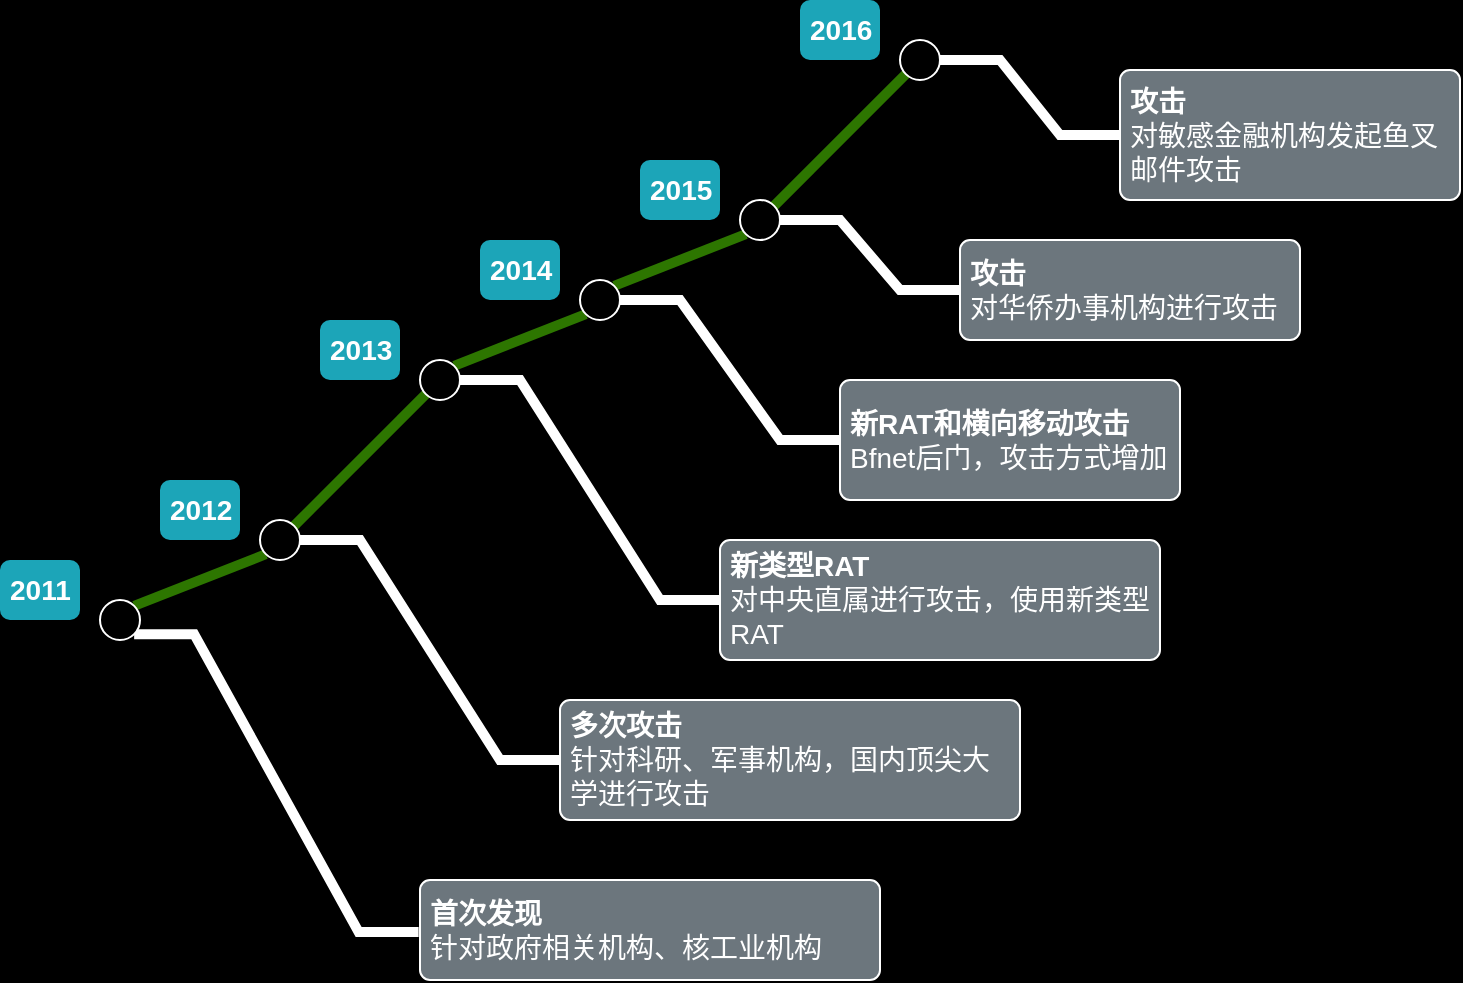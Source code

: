 <mxfile version="15.5.4" type="github">
  <diagram id="l8hXMBHkgcEJcSW0mbfh" name="Page-1">
    <mxGraphModel dx="782" dy="468" grid="1" gridSize="10" guides="1" tooltips="1" connect="1" arrows="1" fold="1" page="1" pageScale="1" pageWidth="1169" pageHeight="827" background="#000000" math="0" shadow="0">
      <root>
        <mxCell id="0" />
        <mxCell id="1" parent="0" />
        <mxCell id="AwgvvjsewiyqDhPSgxjb-43" style="edgeStyle=orthogonalEdgeStyle;rounded=0;orthogonalLoop=1;jettySize=auto;html=1;exitX=1;exitY=0;exitDx=0;exitDy=0;entryX=0;entryY=1;entryDx=0;entryDy=0;endArrow=none;endFill=0;strokeWidth=5;" edge="1" parent="1" source="AwgvvjsewiyqDhPSgxjb-32" target="AwgvvjsewiyqDhPSgxjb-34">
          <mxGeometry relative="1" as="geometry" />
        </mxCell>
        <mxCell id="AwgvvjsewiyqDhPSgxjb-44" style="edgeStyle=none;rounded=0;orthogonalLoop=1;jettySize=auto;html=1;exitX=1;exitY=0;exitDx=0;exitDy=0;entryX=0;entryY=1;entryDx=0;entryDy=0;endArrow=none;endFill=0;strokeWidth=5;fillColor=#60a917;strokeColor=#2D7600;" edge="1" parent="1" source="AwgvvjsewiyqDhPSgxjb-32" target="AwgvvjsewiyqDhPSgxjb-34">
          <mxGeometry relative="1" as="geometry" />
        </mxCell>
        <mxCell id="AwgvvjsewiyqDhPSgxjb-64" style="edgeStyle=entityRelationEdgeStyle;rounded=0;orthogonalLoop=1;jettySize=auto;html=1;exitX=1;exitY=1;exitDx=0;exitDy=0;entryX=-0.003;entryY=0.52;entryDx=0;entryDy=0;entryPerimeter=0;endArrow=none;endFill=0;strokeWidth=5;strokeColor=#FFFFFF;elbow=vertical;" edge="1" parent="1" source="AwgvvjsewiyqDhPSgxjb-32" target="AwgvvjsewiyqDhPSgxjb-63">
          <mxGeometry relative="1" as="geometry" />
        </mxCell>
        <mxCell id="AwgvvjsewiyqDhPSgxjb-32" value="" style="ellipse;whiteSpace=wrap;html=1;aspect=fixed;strokeColor=#FFFFFF;fillColor=#000000;" vertex="1" parent="1">
          <mxGeometry x="190" y="350" width="20" height="20" as="geometry" />
        </mxCell>
        <mxCell id="AwgvvjsewiyqDhPSgxjb-45" style="edgeStyle=none;rounded=0;orthogonalLoop=1;jettySize=auto;html=1;exitX=1;exitY=0;exitDx=0;exitDy=0;entryX=0;entryY=1;entryDx=0;entryDy=0;endArrow=none;endFill=0;strokeWidth=5;fillColor=#60a917;strokeColor=#2D7600;" edge="1" parent="1" source="AwgvvjsewiyqDhPSgxjb-34" target="AwgvvjsewiyqDhPSgxjb-35">
          <mxGeometry relative="1" as="geometry" />
        </mxCell>
        <mxCell id="AwgvvjsewiyqDhPSgxjb-66" style="edgeStyle=entityRelationEdgeStyle;rounded=0;orthogonalLoop=1;jettySize=auto;html=1;exitX=1;exitY=0.5;exitDx=0;exitDy=0;endArrow=none;endFill=0;strokeColor=#FFFFFF;strokeWidth=5;" edge="1" parent="1" source="AwgvvjsewiyqDhPSgxjb-34" target="AwgvvjsewiyqDhPSgxjb-65">
          <mxGeometry relative="1" as="geometry" />
        </mxCell>
        <mxCell id="AwgvvjsewiyqDhPSgxjb-34" value="" style="ellipse;whiteSpace=wrap;html=1;aspect=fixed;strokeColor=#FFFFFF;fillColor=#000000;" vertex="1" parent="1">
          <mxGeometry x="270" y="310" width="20" height="20" as="geometry" />
        </mxCell>
        <mxCell id="AwgvvjsewiyqDhPSgxjb-46" style="edgeStyle=none;rounded=0;orthogonalLoop=1;jettySize=auto;html=1;exitX=1;exitY=0;exitDx=0;exitDy=0;entryX=0;entryY=1;entryDx=0;entryDy=0;endArrow=none;endFill=0;strokeWidth=5;fillColor=#60a917;strokeColor=#2D7600;" edge="1" parent="1" source="AwgvvjsewiyqDhPSgxjb-35" target="AwgvvjsewiyqDhPSgxjb-39">
          <mxGeometry relative="1" as="geometry" />
        </mxCell>
        <mxCell id="AwgvvjsewiyqDhPSgxjb-69" style="edgeStyle=entityRelationEdgeStyle;rounded=0;orthogonalLoop=1;jettySize=auto;html=1;exitX=1;exitY=0.5;exitDx=0;exitDy=0;endArrow=none;endFill=0;strokeColor=#FFFFFF;strokeWidth=5;" edge="1" parent="1" source="AwgvvjsewiyqDhPSgxjb-35" target="AwgvvjsewiyqDhPSgxjb-67">
          <mxGeometry relative="1" as="geometry" />
        </mxCell>
        <mxCell id="AwgvvjsewiyqDhPSgxjb-35" value="" style="ellipse;whiteSpace=wrap;html=1;aspect=fixed;strokeColor=#FFFFFF;fillColor=#000000;" vertex="1" parent="1">
          <mxGeometry x="350" y="230" width="20" height="20" as="geometry" />
        </mxCell>
        <mxCell id="AwgvvjsewiyqDhPSgxjb-47" style="edgeStyle=none;rounded=0;orthogonalLoop=1;jettySize=auto;html=1;exitX=1;exitY=0;exitDx=0;exitDy=0;entryX=0;entryY=1;entryDx=0;entryDy=0;endArrow=none;endFill=0;strokeWidth=5;fillColor=#60a917;strokeColor=#2D7600;" edge="1" parent="1" source="AwgvvjsewiyqDhPSgxjb-39" target="AwgvvjsewiyqDhPSgxjb-40">
          <mxGeometry relative="1" as="geometry" />
        </mxCell>
        <mxCell id="AwgvvjsewiyqDhPSgxjb-71" style="edgeStyle=entityRelationEdgeStyle;rounded=0;orthogonalLoop=1;jettySize=auto;html=1;exitX=1;exitY=0.5;exitDx=0;exitDy=0;endArrow=none;endFill=0;strokeColor=#FFFFFF;strokeWidth=5;" edge="1" parent="1" source="AwgvvjsewiyqDhPSgxjb-39" target="AwgvvjsewiyqDhPSgxjb-70">
          <mxGeometry relative="1" as="geometry" />
        </mxCell>
        <mxCell id="AwgvvjsewiyqDhPSgxjb-39" value="" style="ellipse;whiteSpace=wrap;html=1;aspect=fixed;strokeColor=#FFFFFF;fillColor=#000000;" vertex="1" parent="1">
          <mxGeometry x="430" y="190" width="20" height="20" as="geometry" />
        </mxCell>
        <mxCell id="AwgvvjsewiyqDhPSgxjb-48" style="edgeStyle=none;rounded=0;orthogonalLoop=1;jettySize=auto;html=1;exitX=1;exitY=0;exitDx=0;exitDy=0;entryX=0;entryY=1;entryDx=0;entryDy=0;endArrow=none;endFill=0;strokeWidth=5;fillColor=#60a917;strokeColor=#2D7600;" edge="1" parent="1" source="AwgvvjsewiyqDhPSgxjb-40" target="AwgvvjsewiyqDhPSgxjb-41">
          <mxGeometry relative="1" as="geometry" />
        </mxCell>
        <mxCell id="AwgvvjsewiyqDhPSgxjb-73" style="edgeStyle=entityRelationEdgeStyle;rounded=0;orthogonalLoop=1;jettySize=auto;html=1;exitX=1;exitY=0.5;exitDx=0;exitDy=0;endArrow=none;endFill=0;strokeColor=#FFFFFF;strokeWidth=5;" edge="1" parent="1" source="AwgvvjsewiyqDhPSgxjb-40" target="AwgvvjsewiyqDhPSgxjb-72">
          <mxGeometry relative="1" as="geometry" />
        </mxCell>
        <mxCell id="AwgvvjsewiyqDhPSgxjb-40" value="" style="ellipse;whiteSpace=wrap;html=1;aspect=fixed;strokeColor=#FFFFFF;fillColor=#000000;" vertex="1" parent="1">
          <mxGeometry x="510" y="150" width="20" height="20" as="geometry" />
        </mxCell>
        <mxCell id="AwgvvjsewiyqDhPSgxjb-75" style="edgeStyle=entityRelationEdgeStyle;rounded=0;orthogonalLoop=1;jettySize=auto;html=1;exitX=1;exitY=0.5;exitDx=0;exitDy=0;endArrow=none;endFill=0;strokeColor=#FFFFFF;strokeWidth=5;" edge="1" parent="1" source="AwgvvjsewiyqDhPSgxjb-41" target="AwgvvjsewiyqDhPSgxjb-74">
          <mxGeometry relative="1" as="geometry" />
        </mxCell>
        <mxCell id="AwgvvjsewiyqDhPSgxjb-41" value="" style="ellipse;whiteSpace=wrap;html=1;aspect=fixed;strokeColor=#FFFFFF;fillColor=#000000;" vertex="1" parent="1">
          <mxGeometry x="590" y="70" width="20" height="20" as="geometry" />
        </mxCell>
        <mxCell id="AwgvvjsewiyqDhPSgxjb-56" value="2011" style="html=1;shadow=0;dashed=0;shape=mxgraph.bootstrap.rrect;rSize=5;strokeColor=none;strokeWidth=1;fillColor=#1CA5B8;fontColor=#FFFFFF;whiteSpace=wrap;align=left;verticalAlign=middle;spacingLeft=0;fontStyle=1;fontSize=14;spacing=5;" vertex="1" parent="1">
          <mxGeometry x="140" y="330" width="40" height="30" as="geometry" />
        </mxCell>
        <mxCell id="AwgvvjsewiyqDhPSgxjb-57" value="2012" style="html=1;shadow=0;dashed=0;shape=mxgraph.bootstrap.rrect;rSize=5;strokeColor=none;strokeWidth=1;fillColor=#1CA5B8;fontColor=#FFFFFF;whiteSpace=wrap;align=left;verticalAlign=middle;spacingLeft=0;fontStyle=1;fontSize=14;spacing=5;" vertex="1" parent="1">
          <mxGeometry x="220" y="290" width="40" height="30" as="geometry" />
        </mxCell>
        <mxCell id="AwgvvjsewiyqDhPSgxjb-58" value="2013" style="html=1;shadow=0;dashed=0;shape=mxgraph.bootstrap.rrect;rSize=5;strokeColor=none;strokeWidth=1;fillColor=#1CA5B8;fontColor=#FFFFFF;whiteSpace=wrap;align=left;verticalAlign=middle;spacingLeft=0;fontStyle=1;fontSize=14;spacing=5;" vertex="1" parent="1">
          <mxGeometry x="300" y="210" width="40" height="30" as="geometry" />
        </mxCell>
        <mxCell id="AwgvvjsewiyqDhPSgxjb-59" value="2014" style="html=1;shadow=0;dashed=0;shape=mxgraph.bootstrap.rrect;rSize=5;strokeColor=none;strokeWidth=1;fillColor=#1CA5B8;fontColor=#FFFFFF;whiteSpace=wrap;align=left;verticalAlign=middle;spacingLeft=0;fontStyle=1;fontSize=14;spacing=5;" vertex="1" parent="1">
          <mxGeometry x="380" y="170" width="40" height="30" as="geometry" />
        </mxCell>
        <mxCell id="AwgvvjsewiyqDhPSgxjb-60" value="2015" style="html=1;shadow=0;dashed=0;shape=mxgraph.bootstrap.rrect;rSize=5;strokeColor=none;strokeWidth=1;fillColor=#1CA5B8;fontColor=#FFFFFF;whiteSpace=wrap;align=left;verticalAlign=middle;spacingLeft=0;fontStyle=1;fontSize=14;spacing=5;" vertex="1" parent="1">
          <mxGeometry x="460" y="130" width="40" height="30" as="geometry" />
        </mxCell>
        <mxCell id="AwgvvjsewiyqDhPSgxjb-61" value="2016" style="html=1;shadow=0;dashed=0;shape=mxgraph.bootstrap.rrect;rSize=5;strokeColor=none;strokeWidth=1;fillColor=#1CA5B8;fontColor=#FFFFFF;whiteSpace=wrap;align=left;verticalAlign=middle;spacingLeft=0;fontStyle=1;fontSize=14;spacing=5;" vertex="1" parent="1">
          <mxGeometry x="540" y="50" width="40" height="30" as="geometry" />
        </mxCell>
        <mxCell id="AwgvvjsewiyqDhPSgxjb-63" value="首次发现&lt;br&gt;&lt;span style=&quot;font-weight: normal&quot;&gt;针对政府相关机构、核工业机构&lt;/span&gt;" style="html=1;shadow=0;dashed=0;shape=mxgraph.bootstrap.rrect;rSize=5;strokeColor=#FFFFFF;strokeWidth=1;fillColor=#6C767D;fontColor=#FFFFFF;whiteSpace=wrap;align=left;verticalAlign=middle;spacingLeft=0;fontStyle=1;fontSize=14;spacing=5;" vertex="1" parent="1">
          <mxGeometry x="350" y="490" width="230" height="50" as="geometry" />
        </mxCell>
        <mxCell id="AwgvvjsewiyqDhPSgxjb-65" value="多次攻击&lt;br&gt;&lt;span style=&quot;font-weight: normal&quot;&gt;针对科研、军事机构，国内顶尖大学进行攻击&lt;/span&gt;" style="html=1;shadow=0;dashed=0;shape=mxgraph.bootstrap.rrect;rSize=5;strokeColor=#FFFFFF;strokeWidth=1;fillColor=#6C767D;fontColor=#FFFFFF;whiteSpace=wrap;align=left;verticalAlign=middle;spacingLeft=0;fontStyle=1;fontSize=14;spacing=5;" vertex="1" parent="1">
          <mxGeometry x="420" y="400" width="230" height="60" as="geometry" />
        </mxCell>
        <mxCell id="AwgvvjsewiyqDhPSgxjb-67" value="新类型RAT&lt;br&gt;&lt;span style=&quot;font-weight: 400&quot;&gt;对中央直属进行攻击，使用新类型RAT&lt;/span&gt;" style="html=1;shadow=0;dashed=0;shape=mxgraph.bootstrap.rrect;rSize=5;strokeColor=#FFFFFF;strokeWidth=1;fillColor=#6C767D;fontColor=#FFFFFF;whiteSpace=wrap;align=left;verticalAlign=middle;spacingLeft=0;fontStyle=1;fontSize=14;spacing=5;" vertex="1" parent="1">
          <mxGeometry x="500" y="320" width="220" height="60" as="geometry" />
        </mxCell>
        <mxCell id="AwgvvjsewiyqDhPSgxjb-70" value="新RAT和横向移动攻击&lt;br&gt;&lt;span style=&quot;font-weight: 400&quot;&gt;Bfnet后门，攻击方式增加&lt;/span&gt;" style="html=1;shadow=0;dashed=0;shape=mxgraph.bootstrap.rrect;rSize=5;strokeColor=#FFFFFF;strokeWidth=1;fillColor=#6C767D;fontColor=#FFFFFF;whiteSpace=wrap;align=left;verticalAlign=middle;spacingLeft=0;fontStyle=1;fontSize=14;spacing=5;" vertex="1" parent="1">
          <mxGeometry x="560" y="240" width="170" height="60" as="geometry" />
        </mxCell>
        <mxCell id="AwgvvjsewiyqDhPSgxjb-72" value="攻击&lt;br&gt;&lt;span style=&quot;font-weight: 400&quot;&gt;对华侨办事机构进行攻击&lt;/span&gt;" style="html=1;shadow=0;dashed=0;shape=mxgraph.bootstrap.rrect;rSize=5;strokeColor=#FFFFFF;strokeWidth=1;fillColor=#6C767D;fontColor=#FFFFFF;whiteSpace=wrap;align=left;verticalAlign=middle;spacingLeft=0;fontStyle=1;fontSize=14;spacing=5;" vertex="1" parent="1">
          <mxGeometry x="620" y="170" width="170" height="50" as="geometry" />
        </mxCell>
        <mxCell id="AwgvvjsewiyqDhPSgxjb-74" value="攻击&lt;br&gt;&lt;span style=&quot;font-weight: 400&quot;&gt;对敏感金融机构发起鱼叉邮件攻击&lt;/span&gt;" style="html=1;shadow=0;dashed=0;shape=mxgraph.bootstrap.rrect;rSize=5;strokeColor=#FFFFFF;strokeWidth=1;fillColor=#6C767D;fontColor=#FFFFFF;whiteSpace=wrap;align=left;verticalAlign=middle;spacingLeft=0;fontStyle=1;fontSize=14;spacing=5;" vertex="1" parent="1">
          <mxGeometry x="700" y="85" width="170" height="65" as="geometry" />
        </mxCell>
      </root>
    </mxGraphModel>
  </diagram>
</mxfile>

